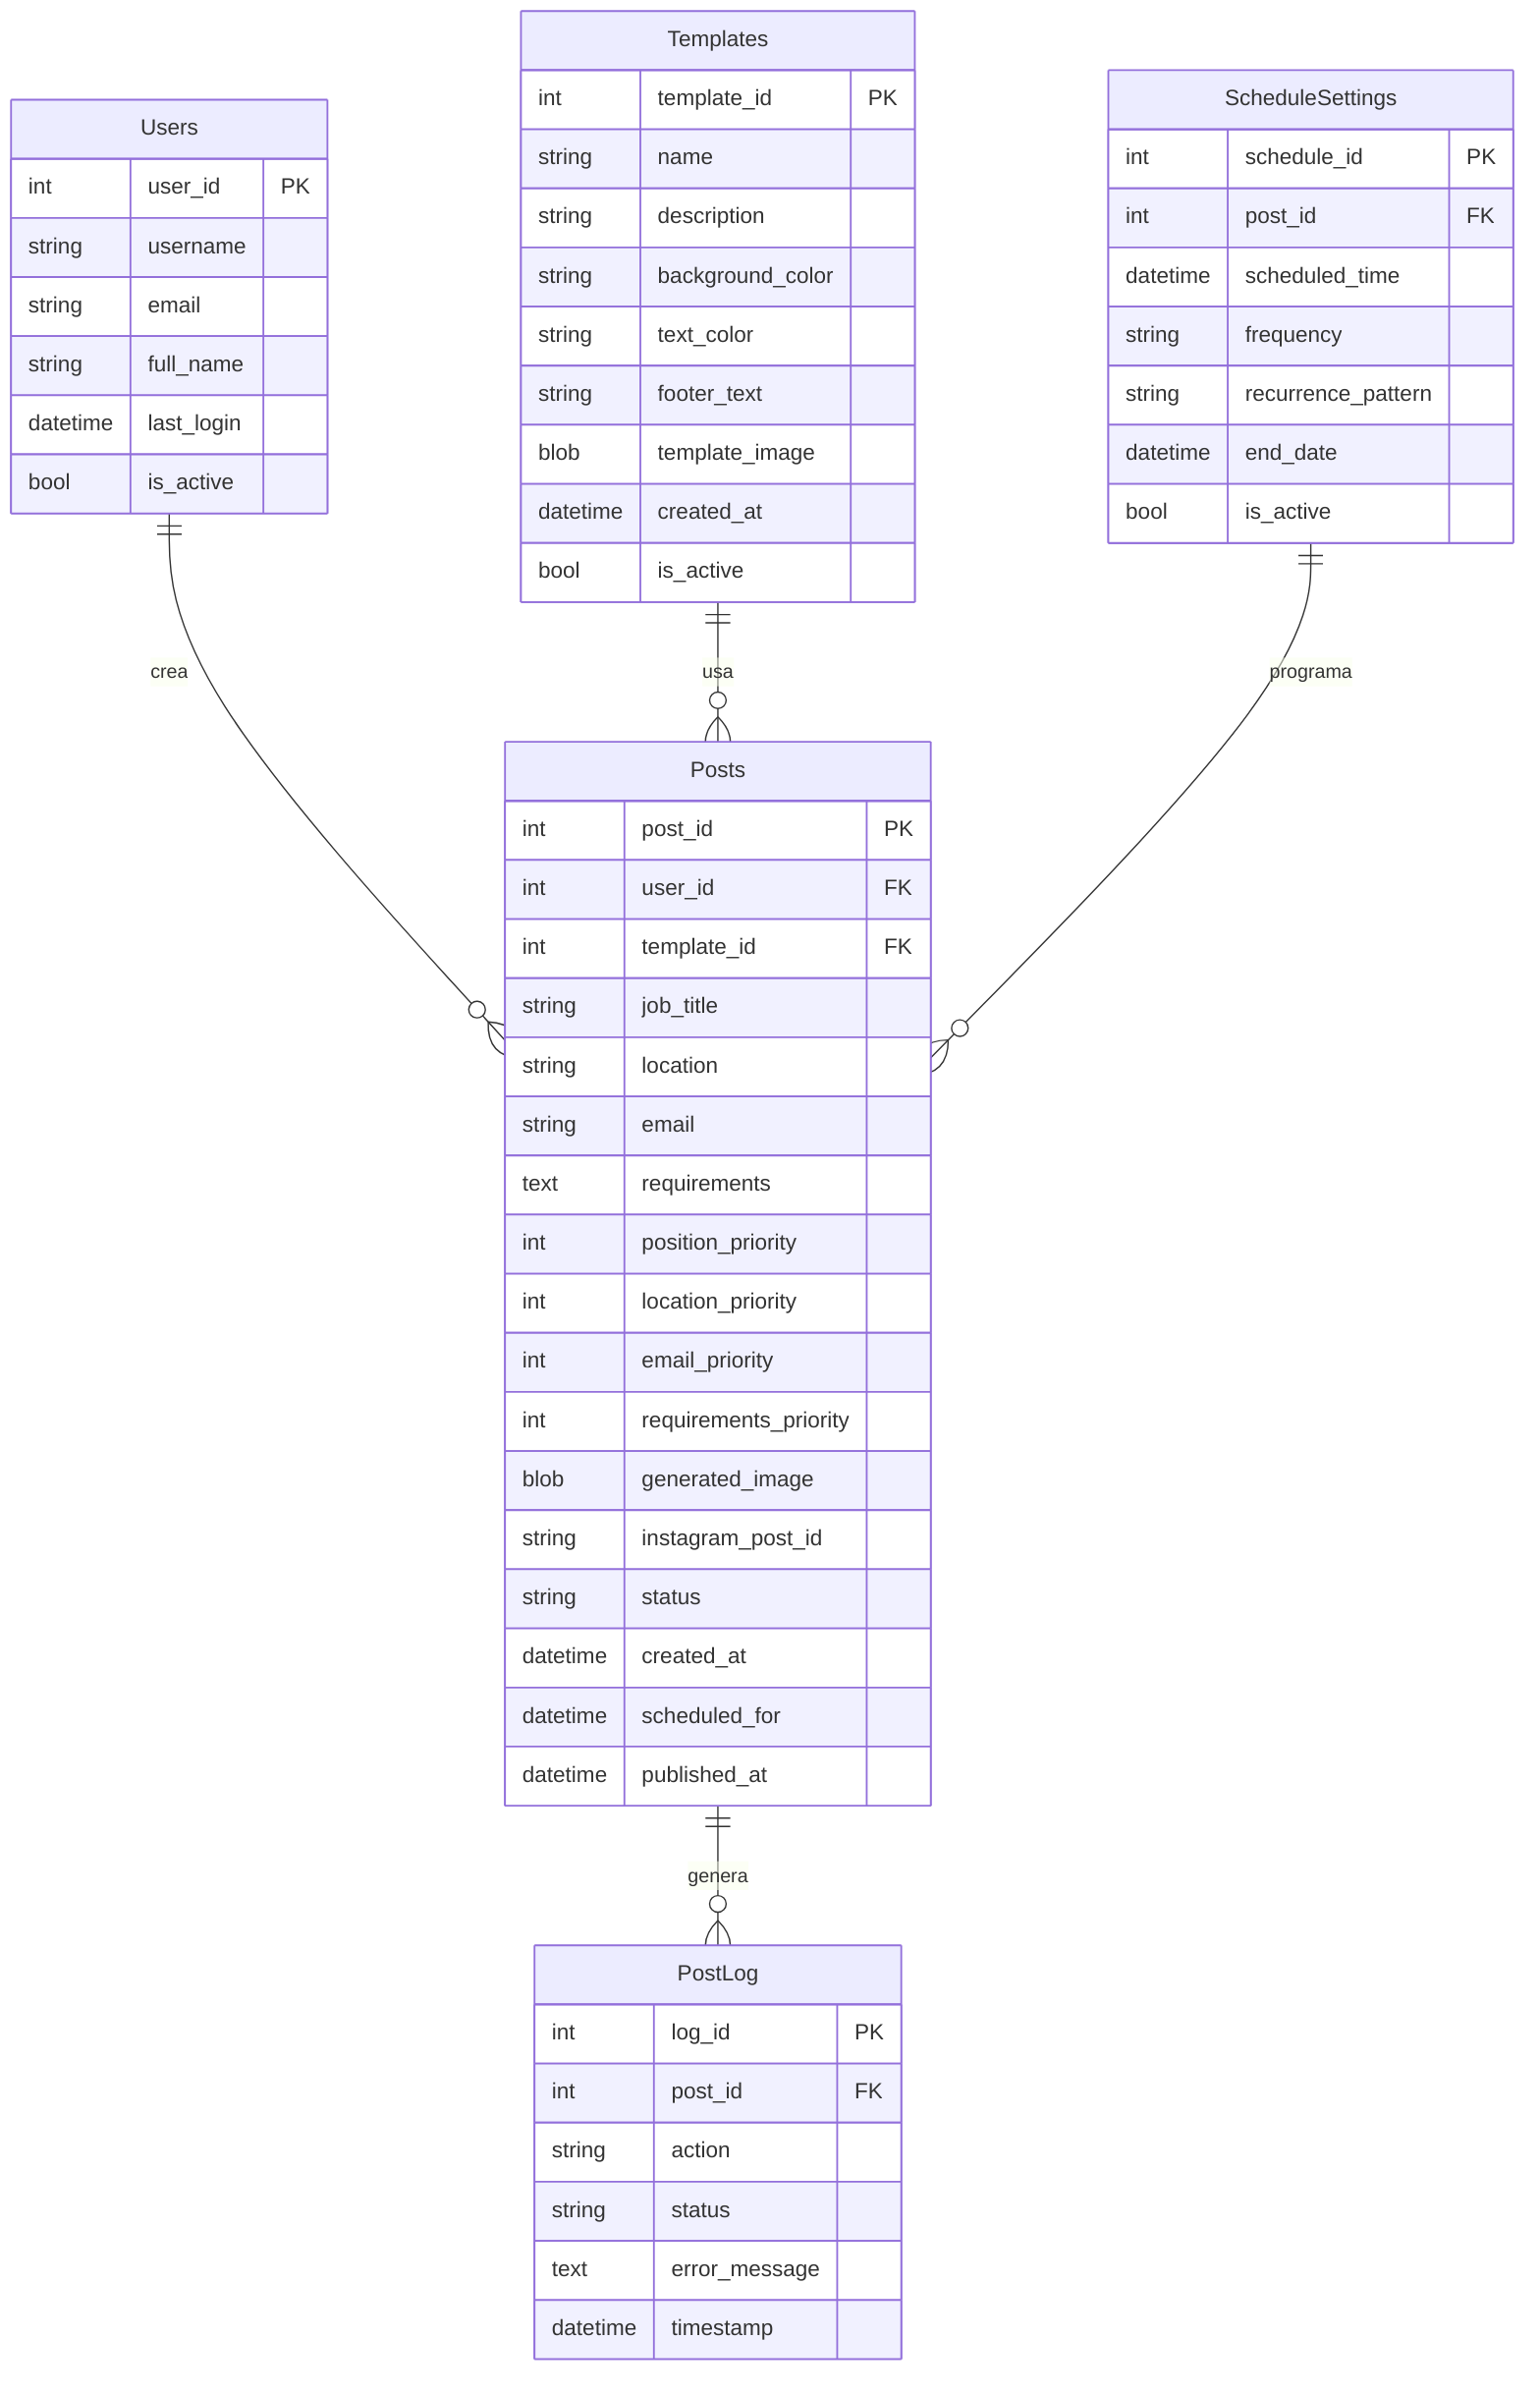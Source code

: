 erDiagram
    Users ||--o{ Posts : "crea"
    Posts ||--o{ PostLog : "genera"
    Templates ||--o{ Posts : "usa"
    ScheduleSettings ||--o{ Posts : "programa"
    
    Users {
        int user_id PK
        string username
        string email
        string full_name
        datetime last_login
        bool is_active
    }
    
    Templates {
        int template_id PK
        string name
        string description
        string background_color
        string text_color
        string footer_text
        blob template_image
        datetime created_at
        bool is_active
    }
    
    Posts {
        int post_id PK
        int user_id FK
        int template_id FK
        string job_title
        string location
        string email
        text requirements
        int position_priority
        int location_priority
        int email_priority
        int requirements_priority
        blob generated_image
        string instagram_post_id
        string status
        datetime created_at
        datetime scheduled_for
        datetime published_at
    }
    
    PostLog {
        int log_id PK
        int post_id FK
        string action
        string status
        text error_message
        datetime timestamp
    }
    
    ScheduleSettings {
        int schedule_id PK
        int post_id FK
        datetime scheduled_time
        string frequency
        string recurrence_pattern
        datetime end_date
        bool is_active
    }